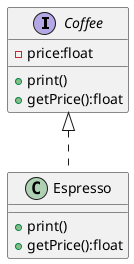@startuml
'https://plantuml.com/class-diagram

interface Coffee{
-price:float
+print()
+getPrice():float
}

class Espresso implements Coffee{
+print()
+getPrice():float
}

@enduml